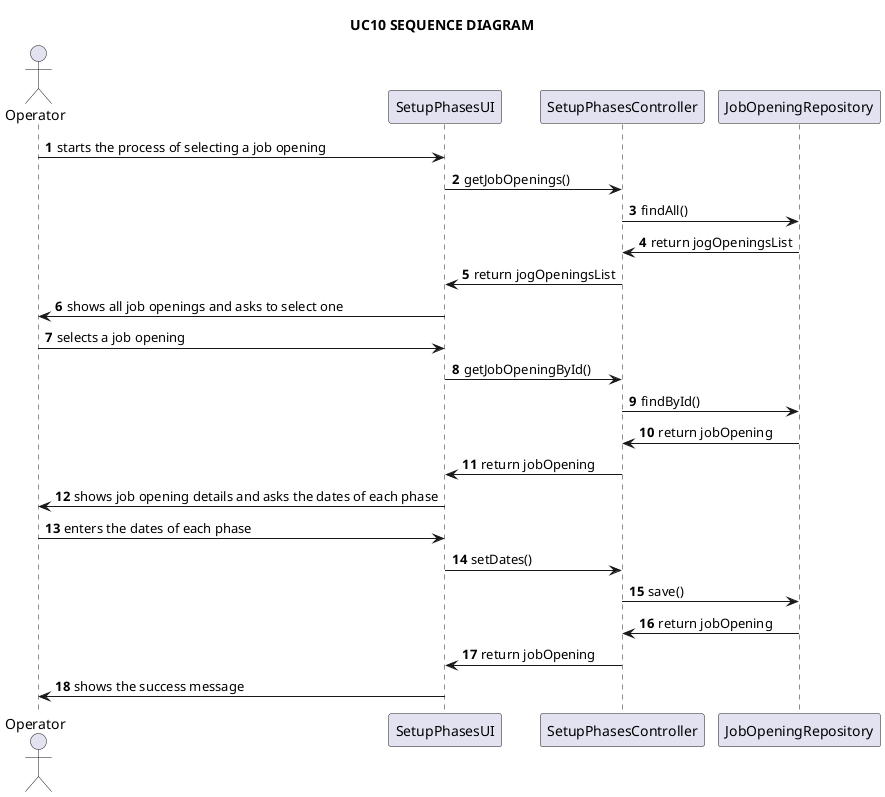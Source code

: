@startuml

title UC10 SEQUENCE DIAGRAM

autonumber

actor Operator as o
participant SetupPhasesUI as ui
participant SetupPhasesController as c
participant JobOpeningRepository as repo

o -> ui: starts the process of selecting a job opening

ui -> c: getJobOpenings()

c -> repo: findAll()

repo -> c: return jogOpeningsList

c -> ui: return jogOpeningsList

ui -> o: shows all job openings and asks to select one

o -> ui: selects a job opening

ui -> c: getJobOpeningById()

c -> repo: findById()

repo -> c: return jobOpening

c -> ui: return jobOpening

ui -> o: shows job opening details and asks the dates of each phase

o -> ui: enters the dates of each phase

ui -> c: setDates()

c -> repo: save()

repo -> c: return jobOpening

c -> ui: return jobOpening

ui -> o: shows the success message

@enduml